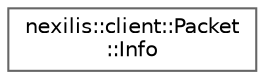 digraph "Graphical Class Hierarchy"
{
 // LATEX_PDF_SIZE
  bgcolor="transparent";
  edge [fontname=Helvetica,fontsize=10,labelfontname=Helvetica,labelfontsize=10];
  node [fontname=Helvetica,fontsize=10,shape=box,height=0.2,width=0.4];
  rankdir="LR";
  Node0 [id="Node000000",label="nexilis::client::Packet\l::Info",height=0.2,width=0.4,color="grey40", fillcolor="white", style="filled",URL="$d9/d75/classnexilis_1_1client_1_1Packet_1_1Info.html",tooltip=" "];
}

